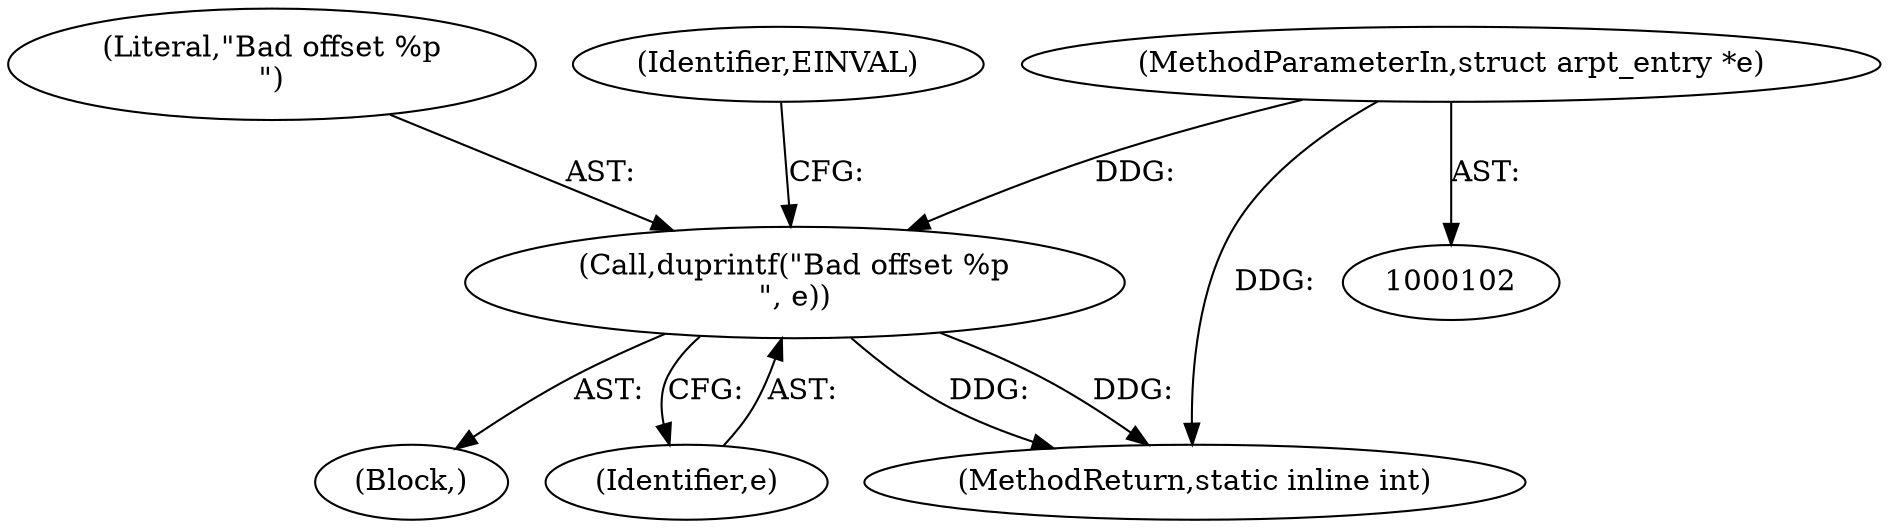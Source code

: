 digraph "0_linux_ce683e5f9d045e5d67d1312a42b359cb2ab2a13c_0@pointer" {
"1000103" [label="(MethodParameterIn,struct arpt_entry *e)"];
"1000114" [label="(Call,duprintf(\"Bad offset %p\n\", e))"];
"1000113" [label="(Block,)"];
"1000116" [label="(Identifier,e)"];
"1000115" [label="(Literal,\"Bad offset %p\n\")"];
"1000119" [label="(Identifier,EINVAL)"];
"1000114" [label="(Call,duprintf(\"Bad offset %p\n\", e))"];
"1000103" [label="(MethodParameterIn,struct arpt_entry *e)"];
"1000242" [label="(MethodReturn,static inline int)"];
"1000103" -> "1000102"  [label="AST: "];
"1000103" -> "1000242"  [label="DDG: "];
"1000103" -> "1000114"  [label="DDG: "];
"1000114" -> "1000113"  [label="AST: "];
"1000114" -> "1000116"  [label="CFG: "];
"1000115" -> "1000114"  [label="AST: "];
"1000116" -> "1000114"  [label="AST: "];
"1000119" -> "1000114"  [label="CFG: "];
"1000114" -> "1000242"  [label="DDG: "];
"1000114" -> "1000242"  [label="DDG: "];
}
